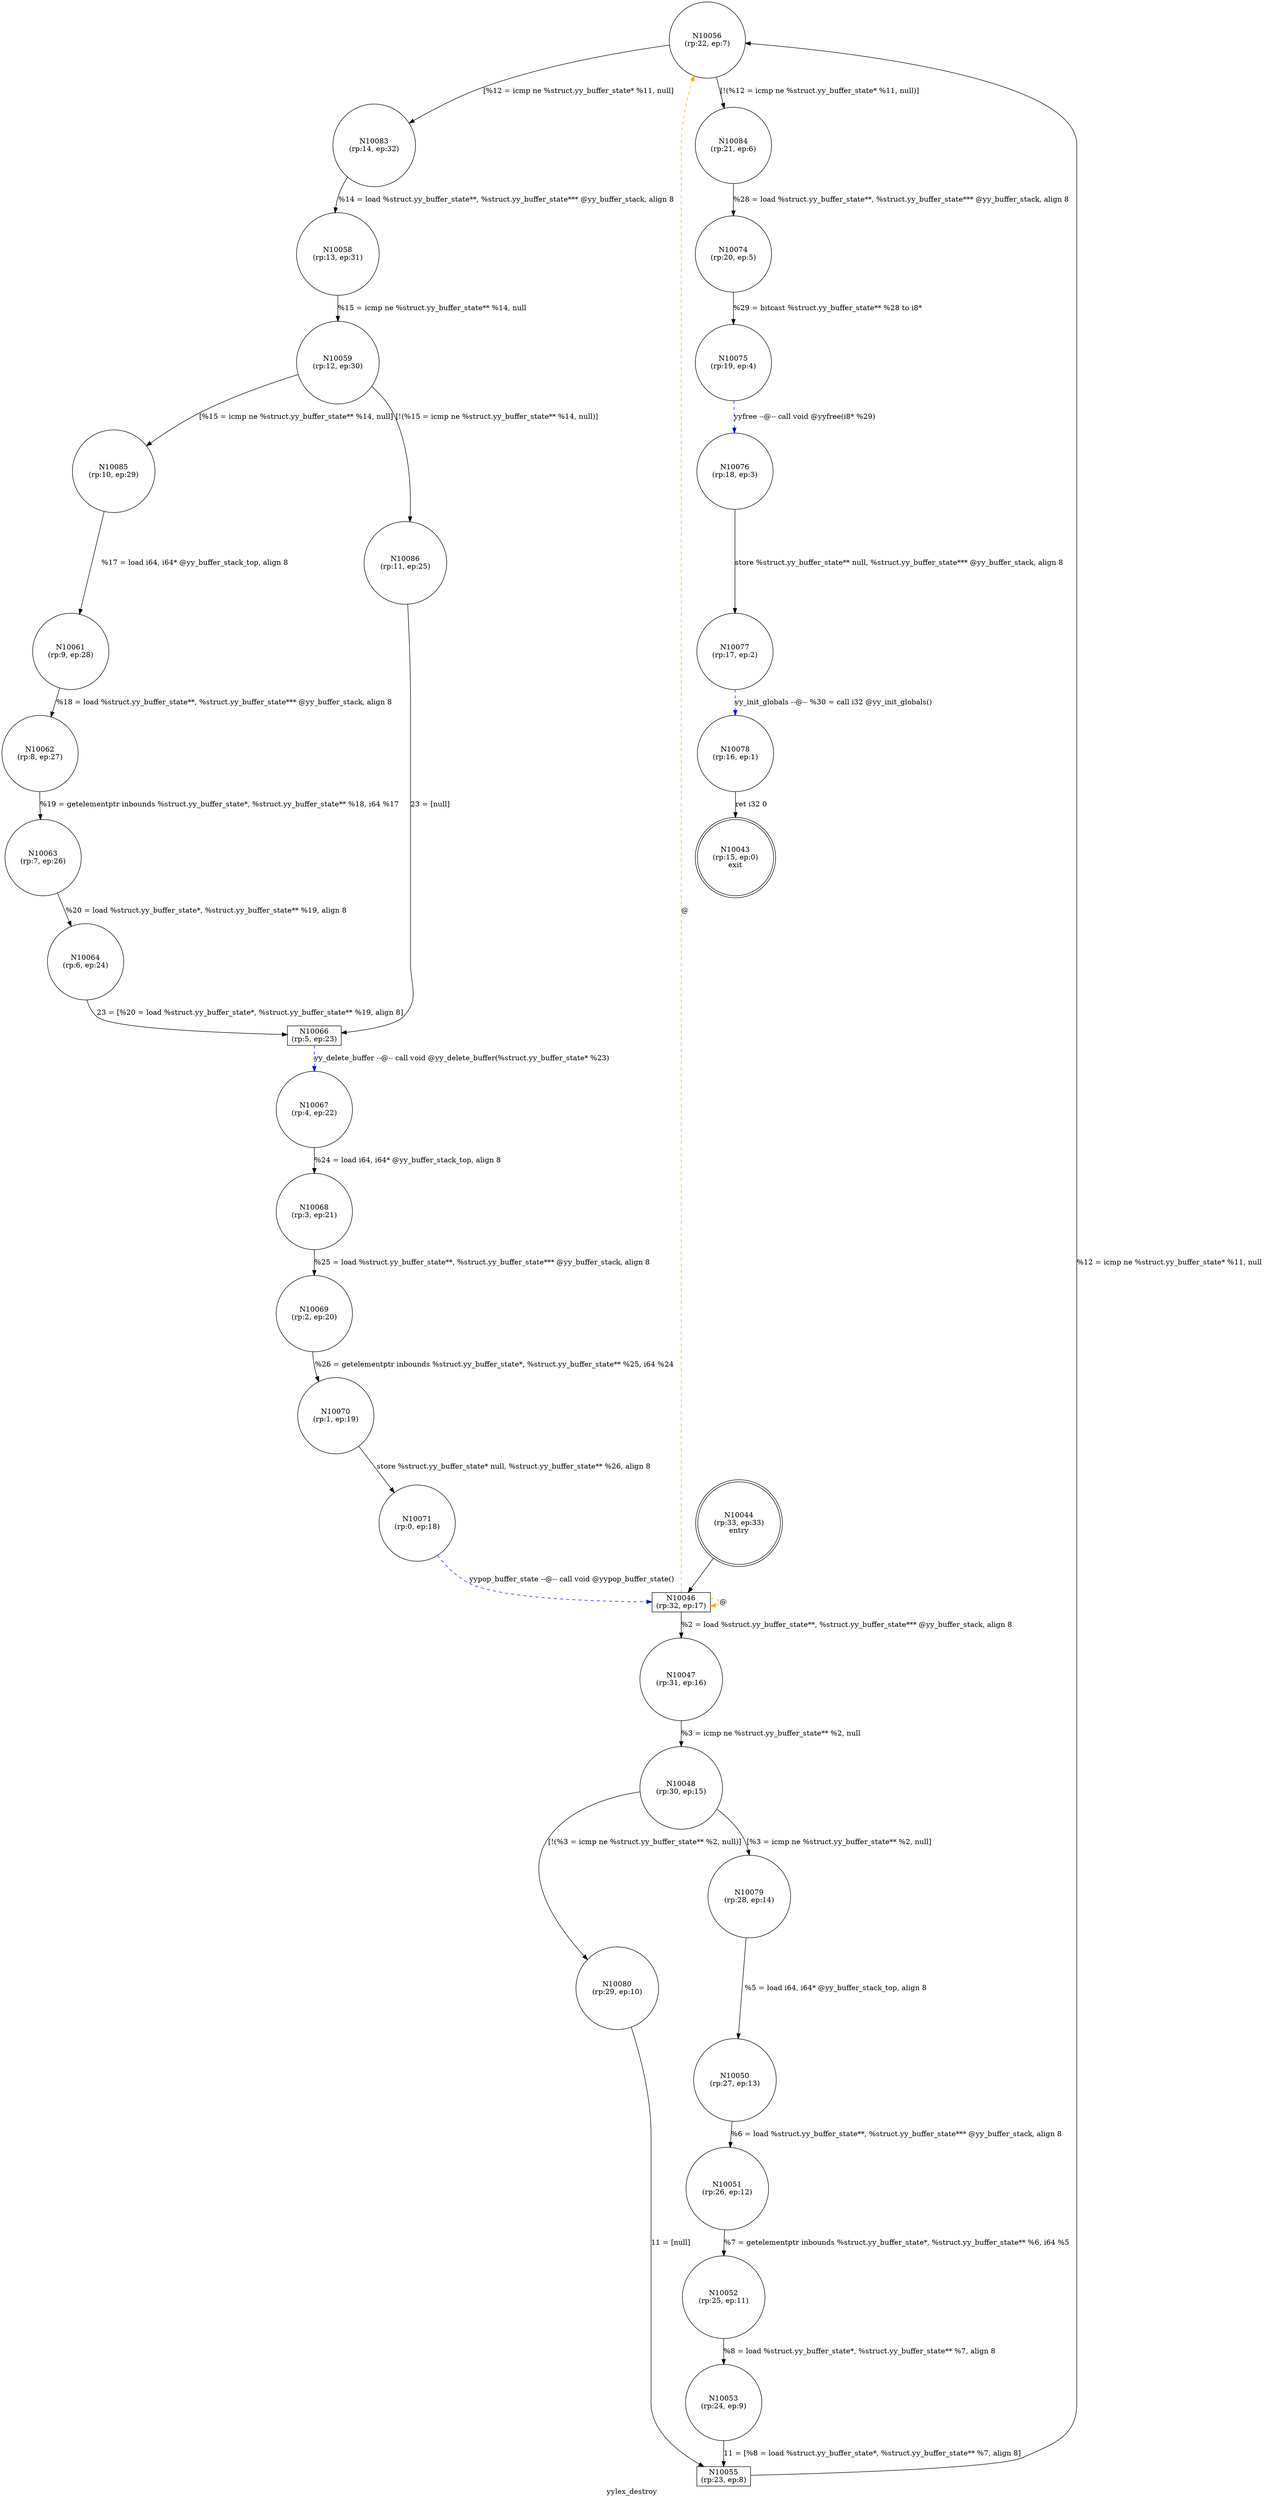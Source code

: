 digraph yylex_destroy {
label="yylex_destroy"
10043 [label="N10043\n(rp:15, ep:0)\nexit", shape="doublecircle"]
10044 [label="N10044\n(rp:33, ep:33)\nentry", shape="doublecircle"]
10044 -> 10046 [label=""]
10046 [label="N10046\n(rp:32, ep:17)", shape="box"]
10046 -> 10047 [label="%2 = load %struct.yy_buffer_state**, %struct.yy_buffer_state*** @yy_buffer_stack, align 8"]
10046 -> 10046 [label="@", style="dashed", color="orange"]
10046 -> 10056 [label="@", style="dashed", color="orange"]
10047 [label="N10047\n(rp:31, ep:16)", shape="circle"]
10047 -> 10048 [label="%3 = icmp ne %struct.yy_buffer_state** %2, null"]
10048 [label="N10048\n(rp:30, ep:15)", shape="circle"]
10048 -> 10079 [label="[%3 = icmp ne %struct.yy_buffer_state** %2, null]"]
10048 -> 10080 [label="[!(%3 = icmp ne %struct.yy_buffer_state** %2, null)]"]
10050 [label="N10050\n(rp:27, ep:13)", shape="circle"]
10050 -> 10051 [label="%6 = load %struct.yy_buffer_state**, %struct.yy_buffer_state*** @yy_buffer_stack, align 8"]
10051 [label="N10051\n(rp:26, ep:12)", shape="circle"]
10051 -> 10052 [label="%7 = getelementptr inbounds %struct.yy_buffer_state*, %struct.yy_buffer_state** %6, i64 %5"]
10052 [label="N10052\n(rp:25, ep:11)", shape="circle"]
10052 -> 10053 [label="%8 = load %struct.yy_buffer_state*, %struct.yy_buffer_state** %7, align 8"]
10053 [label="N10053\n(rp:24, ep:9)", shape="circle"]
10053 -> 10055 [label="11 = [%8 = load %struct.yy_buffer_state*, %struct.yy_buffer_state** %7, align 8]"]
10055 [label="N10055\n(rp:23, ep:8)", shape="box"]
10055 -> 10056 [label="%12 = icmp ne %struct.yy_buffer_state* %11, null"]
10056 [label="N10056\n(rp:22, ep:7)", shape="circle"]
10056 -> 10083 [label="[%12 = icmp ne %struct.yy_buffer_state* %11, null]"]
10056 -> 10084 [label="[!(%12 = icmp ne %struct.yy_buffer_state* %11, null)]"]
10058 [label="N10058\n(rp:13, ep:31)", shape="circle"]
10058 -> 10059 [label="%15 = icmp ne %struct.yy_buffer_state** %14, null"]
10059 [label="N10059\n(rp:12, ep:30)", shape="circle"]
10059 -> 10085 [label="[%15 = icmp ne %struct.yy_buffer_state** %14, null]"]
10059 -> 10086 [label="[!(%15 = icmp ne %struct.yy_buffer_state** %14, null)]"]
10061 [label="N10061\n(rp:9, ep:28)", shape="circle"]
10061 -> 10062 [label="%18 = load %struct.yy_buffer_state**, %struct.yy_buffer_state*** @yy_buffer_stack, align 8"]
10062 [label="N10062\n(rp:8, ep:27)", shape="circle"]
10062 -> 10063 [label="%19 = getelementptr inbounds %struct.yy_buffer_state*, %struct.yy_buffer_state** %18, i64 %17"]
10063 [label="N10063\n(rp:7, ep:26)", shape="circle"]
10063 -> 10064 [label="%20 = load %struct.yy_buffer_state*, %struct.yy_buffer_state** %19, align 8"]
10064 [label="N10064\n(rp:6, ep:24)", shape="circle"]
10064 -> 10066 [label="23 = [%20 = load %struct.yy_buffer_state*, %struct.yy_buffer_state** %19, align 8]"]
10066 [label="N10066\n(rp:5, ep:23)", shape="box"]
10066 -> 10067 [label="yy_delete_buffer --@-- call void @yy_delete_buffer(%struct.yy_buffer_state* %23)", style="dashed", color="blue"]
10067 [label="N10067\n(rp:4, ep:22)", shape="circle"]
10067 -> 10068 [label="%24 = load i64, i64* @yy_buffer_stack_top, align 8"]
10068 [label="N10068\n(rp:3, ep:21)", shape="circle"]
10068 -> 10069 [label="%25 = load %struct.yy_buffer_state**, %struct.yy_buffer_state*** @yy_buffer_stack, align 8"]
10069 [label="N10069\n(rp:2, ep:20)", shape="circle"]
10069 -> 10070 [label="%26 = getelementptr inbounds %struct.yy_buffer_state*, %struct.yy_buffer_state** %25, i64 %24"]
10070 [label="N10070\n(rp:1, ep:19)", shape="circle"]
10070 -> 10071 [label="store %struct.yy_buffer_state* null, %struct.yy_buffer_state** %26, align 8"]
10071 [label="N10071\n(rp:0, ep:18)", shape="circle"]
10071 -> 10046 [label="yypop_buffer_state --@-- call void @yypop_buffer_state()", style="dashed", color="blue"]
10074 [label="N10074\n(rp:20, ep:5)", shape="circle"]
10074 -> 10075 [label="%29 = bitcast %struct.yy_buffer_state** %28 to i8*"]
10075 [label="N10075\n(rp:19, ep:4)", shape="circle"]
10075 -> 10076 [label="yyfree --@-- call void @yyfree(i8* %29)", style="dashed", color="blue"]
10076 [label="N10076\n(rp:18, ep:3)", shape="circle"]
10076 -> 10077 [label="store %struct.yy_buffer_state** null, %struct.yy_buffer_state*** @yy_buffer_stack, align 8"]
10077 [label="N10077\n(rp:17, ep:2)", shape="circle"]
10077 -> 10078 [label="yy_init_globals --@-- %30 = call i32 @yy_init_globals()", style="dashed", color="blue"]
10078 [label="N10078\n(rp:16, ep:1)", shape="circle"]
10078 -> 10043 [label="ret i32 0"]
10079 [label="N10079\n(rp:28, ep:14)", shape="circle"]
10079 -> 10050 [label="%5 = load i64, i64* @yy_buffer_stack_top, align 8"]
10080 [label="N10080\n(rp:29, ep:10)", shape="circle"]
10080 -> 10055 [label="11 = [null]"]
10083 [label="N10083\n(rp:14, ep:32)", shape="circle"]
10083 -> 10058 [label="%14 = load %struct.yy_buffer_state**, %struct.yy_buffer_state*** @yy_buffer_stack, align 8"]
10084 [label="N10084\n(rp:21, ep:6)", shape="circle"]
10084 -> 10074 [label="%28 = load %struct.yy_buffer_state**, %struct.yy_buffer_state*** @yy_buffer_stack, align 8"]
10085 [label="N10085\n(rp:10, ep:29)", shape="circle"]
10085 -> 10061 [label="%17 = load i64, i64* @yy_buffer_stack_top, align 8"]
10086 [label="N10086\n(rp:11, ep:25)", shape="circle"]
10086 -> 10066 [label="23 = [null]"]
}
